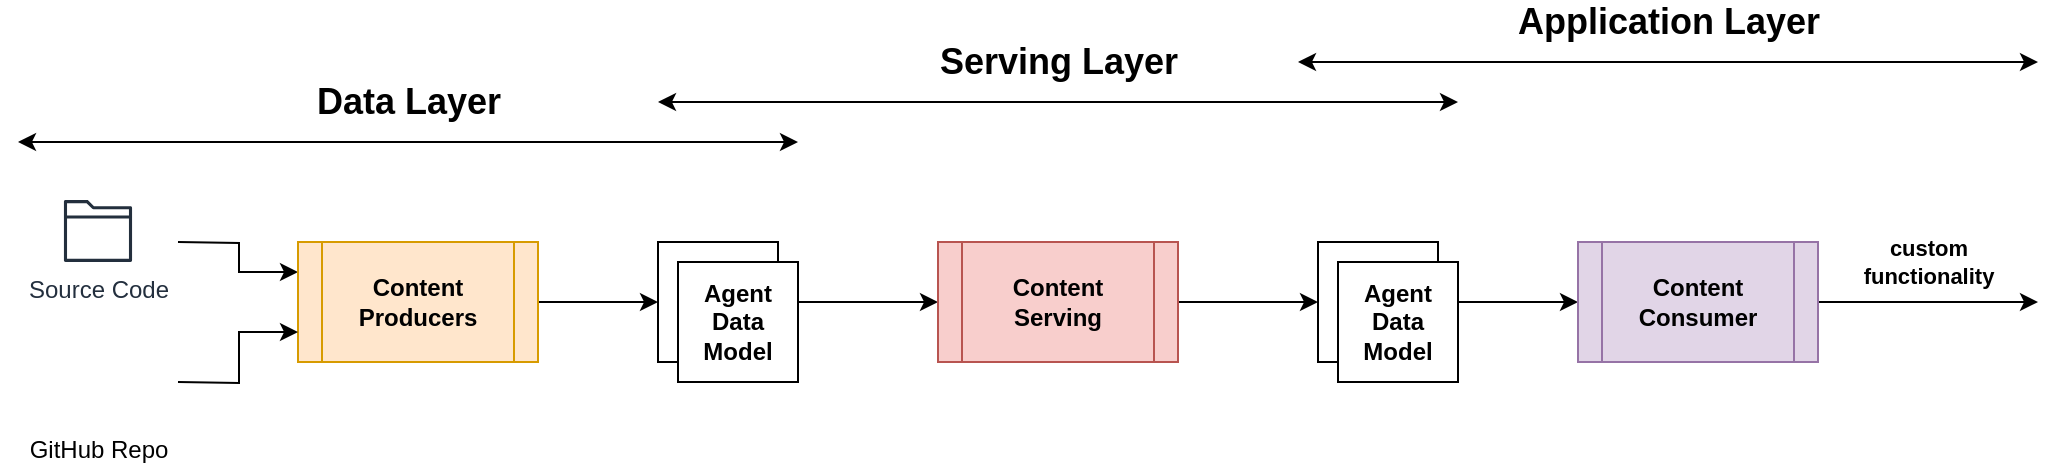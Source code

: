 <mxfile version="20.5.3" type="embed"><diagram name="Page-1" id="VPyLnDZYjEddfBFz_txx"><mxGraphModel dx="3222" dy="1715" grid="1" gridSize="10" guides="1" tooltips="1" connect="1" arrows="1" fold="1" page="1" pageScale="1" pageWidth="850" pageHeight="1100" math="0" shadow="0"><root><mxCell id="0"/><mxCell id="1" parent="0"/><mxCell id="vQHX_N-fi60YjF3iRPWU-16" style="edgeStyle=orthogonalEdgeStyle;rounded=0;orthogonalLoop=1;jettySize=auto;html=1;entryX=0;entryY=0.5;entryDx=0;entryDy=0;" parent="1" source="vQHX_N-fi60YjF3iRPWU-2" target="vQHX_N-fi60YjF3iRPWU-17" edge="1"><mxGeometry relative="1" as="geometry"><mxPoint x="-930" y="-300" as="targetPoint"/></mxGeometry></mxCell><mxCell id="vQHX_N-fi60YjF3iRPWU-2" value="Agent Data Model" style="whiteSpace=wrap;html=1;aspect=fixed;fontStyle=1" parent="1" vertex="1"><mxGeometry x="-1080" y="-330" width="60" height="60" as="geometry"/></mxCell><mxCell id="vQHX_N-fi60YjF3iRPWU-15" style="edgeStyle=orthogonalEdgeStyle;rounded=0;orthogonalLoop=1;jettySize=auto;html=1;entryX=0;entryY=0.25;entryDx=0;entryDy=0;" parent="1" target="vQHX_N-fi60YjF3iRPWU-7" edge="1"><mxGeometry relative="1" as="geometry"><mxPoint x="-1320" y="-330" as="sourcePoint"/></mxGeometry></mxCell><mxCell id="vQHX_N-fi60YjF3iRPWU-12" style="edgeStyle=orthogonalEdgeStyle;rounded=0;orthogonalLoop=1;jettySize=auto;html=1;entryX=0;entryY=0.5;entryDx=0;entryDy=0;" parent="1" source="vQHX_N-fi60YjF3iRPWU-7" target="vQHX_N-fi60YjF3iRPWU-2" edge="1"><mxGeometry relative="1" as="geometry"/></mxCell><mxCell id="vQHX_N-fi60YjF3iRPWU-7" value="Content Producers" style="shape=process;whiteSpace=wrap;html=1;backgroundOutline=1;fontStyle=1;fillColor=#ffe6cc;strokeColor=#d79b00;" parent="1" vertex="1"><mxGeometry x="-1260" y="-330" width="120" height="60" as="geometry"/></mxCell><mxCell id="vQHX_N-fi60YjF3iRPWU-10" value="Agent Data Model" style="whiteSpace=wrap;html=1;aspect=fixed;fontStyle=1" parent="1" vertex="1"><mxGeometry x="-1070" y="-320" width="60" height="60" as="geometry"/></mxCell><mxCell id="vQHX_N-fi60YjF3iRPWU-14" style="edgeStyle=orthogonalEdgeStyle;rounded=0;orthogonalLoop=1;jettySize=auto;html=1;entryX=0;entryY=0.75;entryDx=0;entryDy=0;" parent="1" target="vQHX_N-fi60YjF3iRPWU-7" edge="1"><mxGeometry relative="1" as="geometry"><mxPoint x="-1320" y="-260" as="sourcePoint"/></mxGeometry></mxCell><mxCell id="vQHX_N-fi60YjF3iRPWU-20" style="edgeStyle=orthogonalEdgeStyle;rounded=0;orthogonalLoop=1;jettySize=auto;html=1;entryX=0;entryY=0.5;entryDx=0;entryDy=0;" parent="1" source="vQHX_N-fi60YjF3iRPWU-17" target="vQHX_N-fi60YjF3iRPWU-18" edge="1"><mxGeometry relative="1" as="geometry"/></mxCell><mxCell id="vQHX_N-fi60YjF3iRPWU-17" value="Content&lt;br&gt;Serving" style="shape=process;whiteSpace=wrap;html=1;backgroundOutline=1;fontStyle=1;fillColor=#f8cecc;strokeColor=#b85450;" parent="1" vertex="1"><mxGeometry x="-940" y="-330" width="120" height="60" as="geometry"/></mxCell><mxCell id="vQHX_N-fi60YjF3iRPWU-22" style="edgeStyle=orthogonalEdgeStyle;rounded=0;orthogonalLoop=1;jettySize=auto;html=1;entryX=0;entryY=0.5;entryDx=0;entryDy=0;" parent="1" source="vQHX_N-fi60YjF3iRPWU-18" target="vQHX_N-fi60YjF3iRPWU-21" edge="1"><mxGeometry relative="1" as="geometry"/></mxCell><mxCell id="vQHX_N-fi60YjF3iRPWU-18" value="Agent Data Model" style="whiteSpace=wrap;html=1;aspect=fixed;fontStyle=1" parent="1" vertex="1"><mxGeometry x="-750" y="-330" width="60" height="60" as="geometry"/></mxCell><mxCell id="vQHX_N-fi60YjF3iRPWU-19" value="Agent Data Model" style="whiteSpace=wrap;html=1;aspect=fixed;fontStyle=1" parent="1" vertex="1"><mxGeometry x="-740" y="-320" width="60" height="60" as="geometry"/></mxCell><mxCell id="vQHX_N-fi60YjF3iRPWU-23" value="custom&lt;br&gt;functionality" style="edgeStyle=orthogonalEdgeStyle;rounded=0;orthogonalLoop=1;jettySize=auto;html=1;fontStyle=1" parent="1" source="vQHX_N-fi60YjF3iRPWU-21" edge="1"><mxGeometry x="-0.004" y="-20" relative="1" as="geometry"><mxPoint x="-390" y="-300" as="targetPoint"/><mxPoint x="20" y="-20" as="offset"/></mxGeometry></mxCell><mxCell id="vQHX_N-fi60YjF3iRPWU-21" value="Content&lt;br&gt;Consumer" style="shape=process;whiteSpace=wrap;html=1;backgroundOutline=1;fontStyle=1;fillColor=#e1d5e7;strokeColor=#9673a6;" parent="1" vertex="1"><mxGeometry x="-620" y="-330" width="120" height="60" as="geometry"/></mxCell><mxCell id="vQHX_N-fi60YjF3iRPWU-25" value="GitHub Repo" style="shape=image;html=1;verticalAlign=top;verticalLabelPosition=bottom;labelBackgroundColor=#ffffff;imageAspect=0;aspect=fixed;image=https://cdn4.iconfinder.com/data/icons/ionicons/512/icon-social-github-128.png" parent="1" vertex="1"><mxGeometry x="-1380" y="-280" width="40" height="40" as="geometry"/></mxCell><mxCell id="vQHX_N-fi60YjF3iRPWU-26" value="Source Code" style="sketch=0;outlineConnect=0;fontColor=#232F3E;gradientColor=none;fillColor=#232F3D;strokeColor=none;dashed=0;verticalLabelPosition=bottom;verticalAlign=top;align=center;html=1;fontSize=12;fontStyle=0;aspect=fixed;pointerEvents=1;shape=mxgraph.aws4.folder;" parent="1" vertex="1"><mxGeometry x="-1377.03" y="-351" width="34.06" height="31" as="geometry"/></mxCell><mxCell id="vQHX_N-fi60YjF3iRPWU-27" value="Data Layer" style="endArrow=classic;startArrow=classic;html=1;rounded=0;fontStyle=1;fontSize=18;" parent="1" edge="1"><mxGeometry y="20" width="50" height="50" relative="1" as="geometry"><mxPoint x="-1400" y="-380" as="sourcePoint"/><mxPoint x="-1010" y="-380" as="targetPoint"/><mxPoint as="offset"/></mxGeometry></mxCell><mxCell id="vQHX_N-fi60YjF3iRPWU-28" value="Serving Layer" style="endArrow=classic;startArrow=classic;html=1;rounded=0;fontStyle=1;fontSize=18;" parent="1" edge="1"><mxGeometry y="20" width="50" height="50" relative="1" as="geometry"><mxPoint x="-1080" y="-400" as="sourcePoint"/><mxPoint x="-680" y="-400" as="targetPoint"/><mxPoint as="offset"/></mxGeometry></mxCell><mxCell id="vQHX_N-fi60YjF3iRPWU-29" value="Application Layer" style="endArrow=classic;startArrow=classic;html=1;rounded=0;fontStyle=1;fontSize=18;" parent="1" edge="1"><mxGeometry y="20" width="50" height="50" relative="1" as="geometry"><mxPoint x="-760" y="-420" as="sourcePoint"/><mxPoint x="-390" y="-420" as="targetPoint"/><mxPoint as="offset"/></mxGeometry></mxCell></root></mxGraphModel></diagram></mxfile>